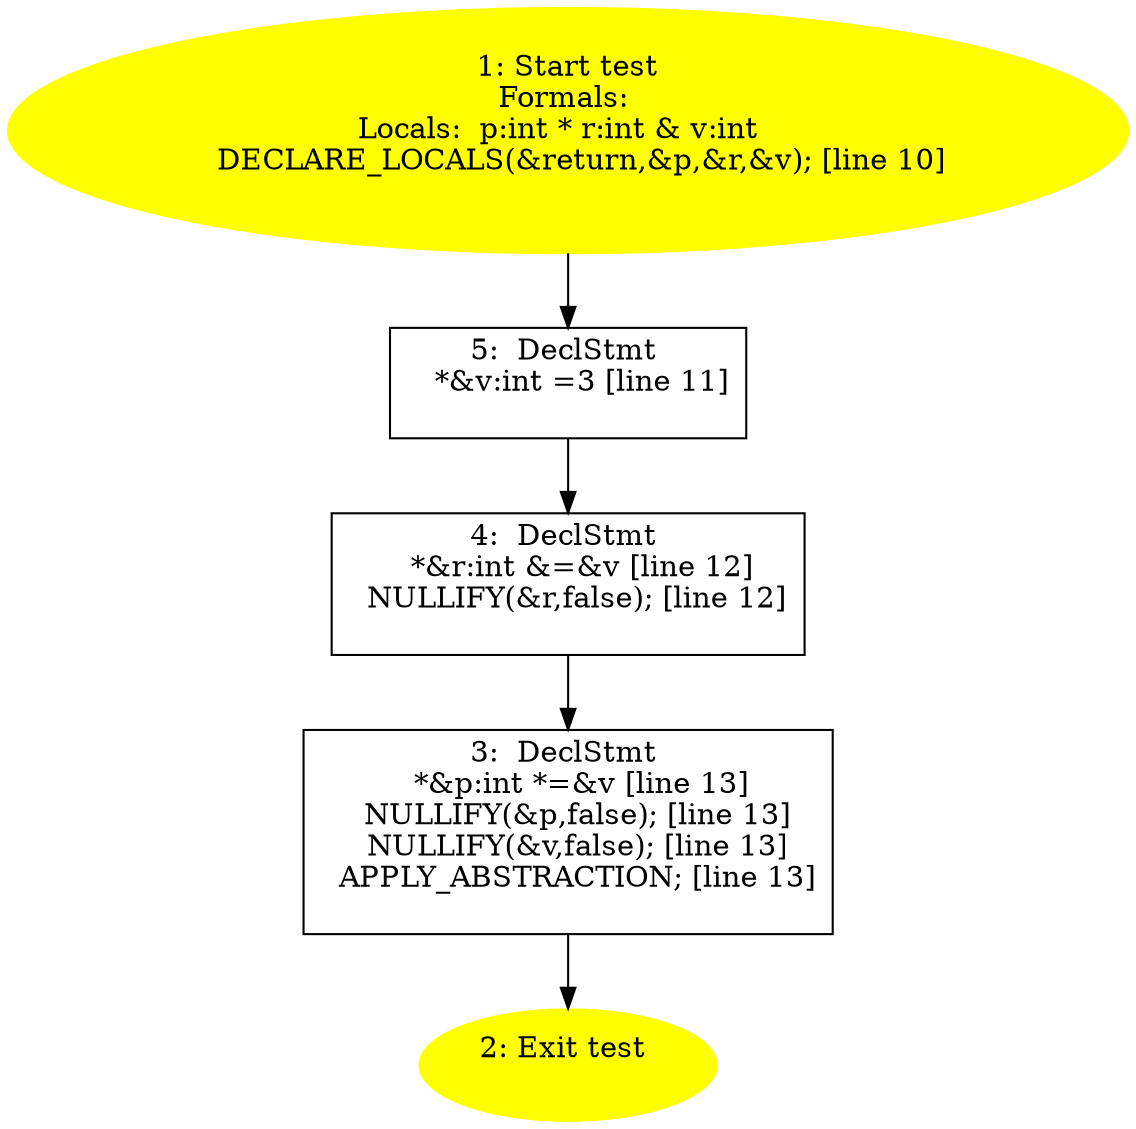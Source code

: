 digraph iCFG {
5 [label="5:  DeclStmt \n   *&v:int =3 [line 11]\n " shape="box"]
	

	 5 -> 4 ;
4 [label="4:  DeclStmt \n   *&r:int &=&v [line 12]\n  NULLIFY(&r,false); [line 12]\n " shape="box"]
	

	 4 -> 3 ;
3 [label="3:  DeclStmt \n   *&p:int *=&v [line 13]\n  NULLIFY(&p,false); [line 13]\n  NULLIFY(&v,false); [line 13]\n  APPLY_ABSTRACTION; [line 13]\n " shape="box"]
	

	 3 -> 2 ;
2 [label="2: Exit test \n  " color=yellow style=filled]
	

1 [label="1: Start test\nFormals: \nLocals:  p:int * r:int & v:int  \n   DECLARE_LOCALS(&return,&p,&r,&v); [line 10]\n " color=yellow style=filled]
	

	 1 -> 5 ;
}
